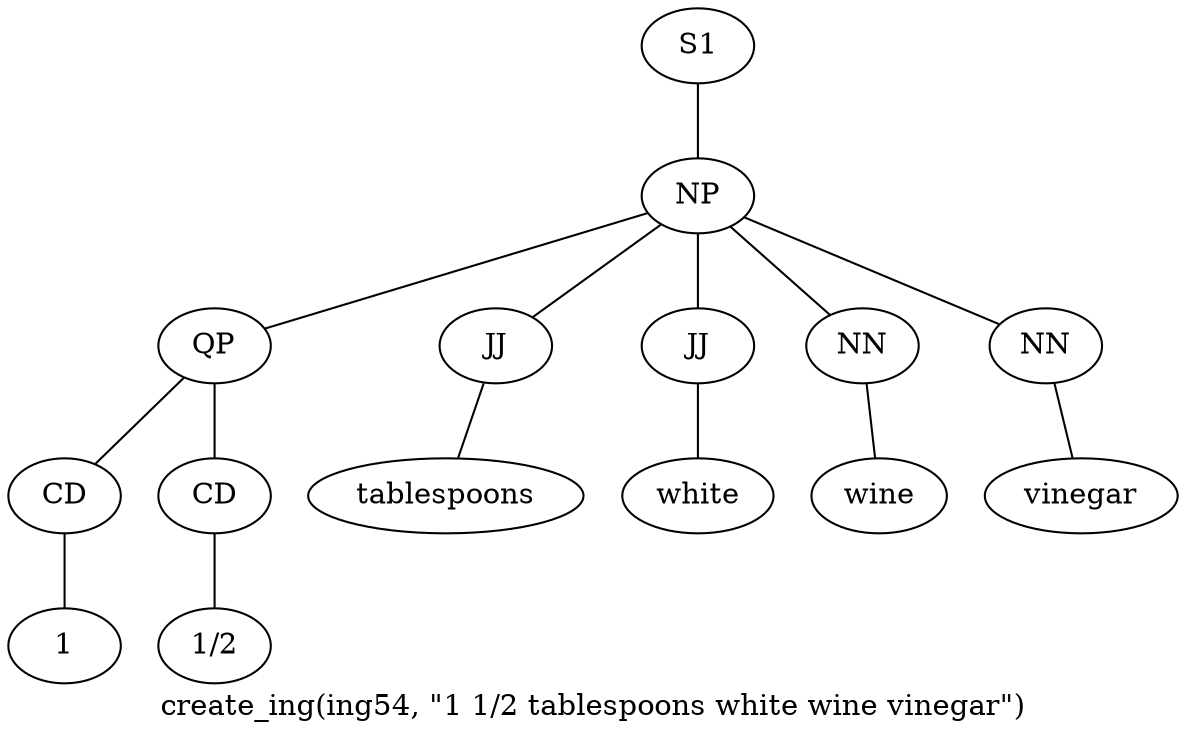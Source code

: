 graph SyntaxGraph {
	label = "create_ing(ing54, \"1 1/2 tablespoons white wine vinegar\")";
	Node0 [label="S1"];
	Node1 [label="NP"];
	Node2 [label="QP"];
	Node3 [label="CD"];
	Node4 [label="1"];
	Node5 [label="CD"];
	Node6 [label="1/2"];
	Node7 [label="JJ"];
	Node8 [label="tablespoons"];
	Node9 [label="JJ"];
	Node10 [label="white"];
	Node11 [label="NN"];
	Node12 [label="wine"];
	Node13 [label="NN"];
	Node14 [label="vinegar"];

	Node0 -- Node1;
	Node1 -- Node2;
	Node1 -- Node7;
	Node1 -- Node9;
	Node1 -- Node11;
	Node1 -- Node13;
	Node2 -- Node3;
	Node2 -- Node5;
	Node3 -- Node4;
	Node5 -- Node6;
	Node7 -- Node8;
	Node9 -- Node10;
	Node11 -- Node12;
	Node13 -- Node14;
}